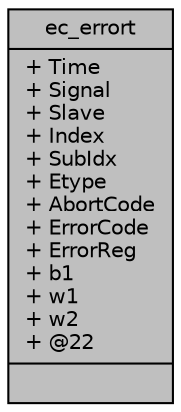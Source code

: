digraph "ec_errort"
{
 // INTERACTIVE_SVG=YES
  edge [fontname="Helvetica",fontsize="10",labelfontname="Helvetica",labelfontsize="10"];
  node [fontname="Helvetica",fontsize="10",shape=record];
  Node1 [label="{ec_errort\n|+ Time\l+ Signal\l+ Slave\l+ Index\l+ SubIdx\l+ Etype\l+ AbortCode\l+ ErrorCode\l+ ErrorReg\l+ b1\l+ w1\l+ w2\l+ @22\l|}",height=0.2,width=0.4,color="black", fillcolor="grey75", style="filled" fontcolor="black"];
}
